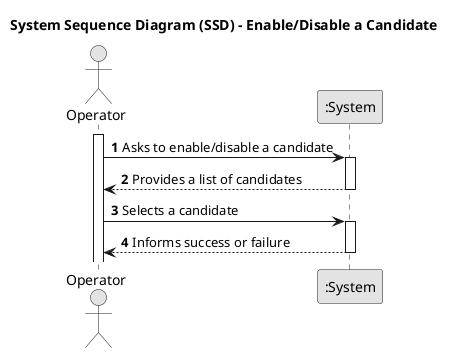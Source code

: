 @startuml
skinparam monochrome true
skinparam packageStyle rectangle
skinparam shadowing false

title System Sequence Diagram (SSD) - Enable/Disable a Candidate

autonumber

actor "Operator" as Operator
participant ":System" as System

activate Operator

    Operator -> System : Asks to enable/disable a candidate
    activate System

        System --> Operator : Provides a list of candidates

    deactivate System

    Operator -> System : Selects a candidate
    activate System

        System --> Operator : Informs success or failure

    deactivate System

@enduml